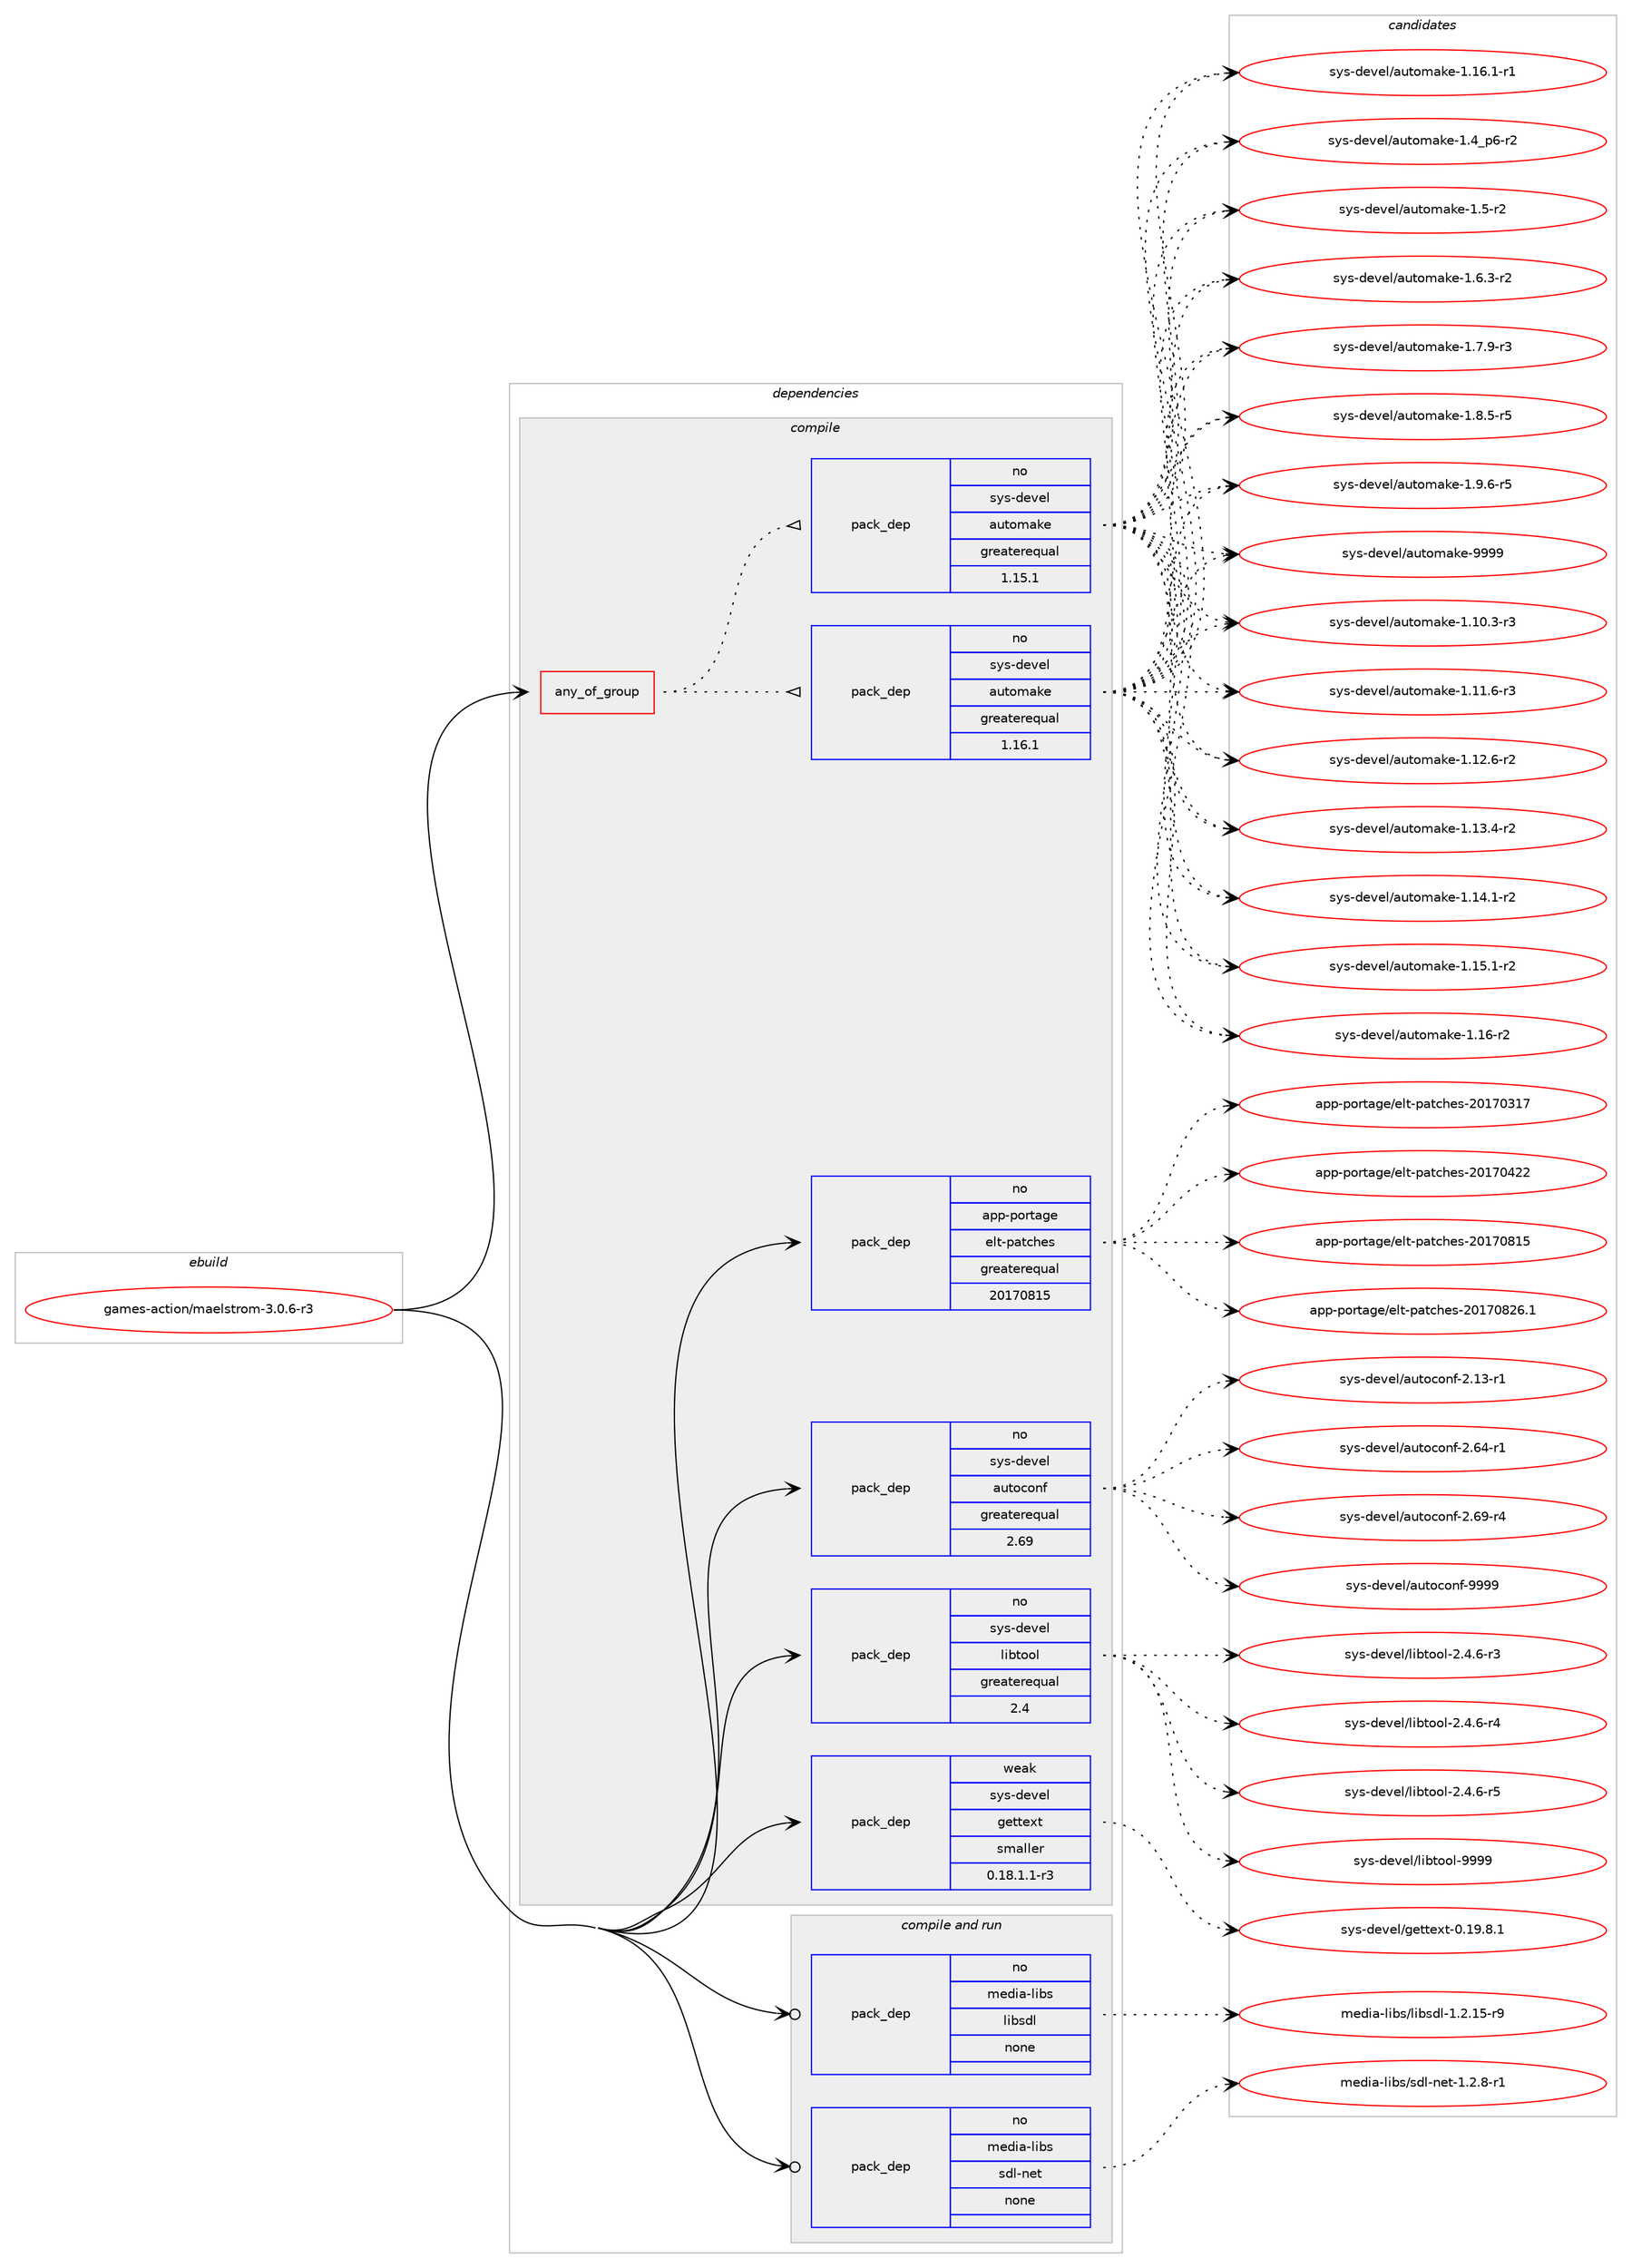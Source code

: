 digraph prolog {

# *************
# Graph options
# *************

newrank=true;
concentrate=true;
compound=true;
graph [rankdir=LR,fontname=Helvetica,fontsize=10,ranksep=1.5];#, ranksep=2.5, nodesep=0.2];
edge  [arrowhead=vee];
node  [fontname=Helvetica,fontsize=10];

# **********
# The ebuild
# **********

subgraph cluster_leftcol {
color=gray;
rank=same;
label=<<i>ebuild</i>>;
id [label="games-action/maelstrom-3.0.6-r3", color=red, width=4, href="../games-action/maelstrom-3.0.6-r3.svg"];
}

# ****************
# The dependencies
# ****************

subgraph cluster_midcol {
color=gray;
label=<<i>dependencies</i>>;
subgraph cluster_compile {
fillcolor="#eeeeee";
style=filled;
label=<<i>compile</i>>;
subgraph any23186 {
dependency1553438 [label=<<TABLE BORDER="0" CELLBORDER="1" CELLSPACING="0" CELLPADDING="4"><TR><TD CELLPADDING="10">any_of_group</TD></TR></TABLE>>, shape=none, color=red];subgraph pack1103643 {
dependency1553439 [label=<<TABLE BORDER="0" CELLBORDER="1" CELLSPACING="0" CELLPADDING="4" WIDTH="220"><TR><TD ROWSPAN="6" CELLPADDING="30">pack_dep</TD></TR><TR><TD WIDTH="110">no</TD></TR><TR><TD>sys-devel</TD></TR><TR><TD>automake</TD></TR><TR><TD>greaterequal</TD></TR><TR><TD>1.16.1</TD></TR></TABLE>>, shape=none, color=blue];
}
dependency1553438:e -> dependency1553439:w [weight=20,style="dotted",arrowhead="oinv"];
subgraph pack1103644 {
dependency1553440 [label=<<TABLE BORDER="0" CELLBORDER="1" CELLSPACING="0" CELLPADDING="4" WIDTH="220"><TR><TD ROWSPAN="6" CELLPADDING="30">pack_dep</TD></TR><TR><TD WIDTH="110">no</TD></TR><TR><TD>sys-devel</TD></TR><TR><TD>automake</TD></TR><TR><TD>greaterequal</TD></TR><TR><TD>1.15.1</TD></TR></TABLE>>, shape=none, color=blue];
}
dependency1553438:e -> dependency1553440:w [weight=20,style="dotted",arrowhead="oinv"];
}
id:e -> dependency1553438:w [weight=20,style="solid",arrowhead="vee"];
subgraph pack1103645 {
dependency1553441 [label=<<TABLE BORDER="0" CELLBORDER="1" CELLSPACING="0" CELLPADDING="4" WIDTH="220"><TR><TD ROWSPAN="6" CELLPADDING="30">pack_dep</TD></TR><TR><TD WIDTH="110">no</TD></TR><TR><TD>app-portage</TD></TR><TR><TD>elt-patches</TD></TR><TR><TD>greaterequal</TD></TR><TR><TD>20170815</TD></TR></TABLE>>, shape=none, color=blue];
}
id:e -> dependency1553441:w [weight=20,style="solid",arrowhead="vee"];
subgraph pack1103646 {
dependency1553442 [label=<<TABLE BORDER="0" CELLBORDER="1" CELLSPACING="0" CELLPADDING="4" WIDTH="220"><TR><TD ROWSPAN="6" CELLPADDING="30">pack_dep</TD></TR><TR><TD WIDTH="110">no</TD></TR><TR><TD>sys-devel</TD></TR><TR><TD>autoconf</TD></TR><TR><TD>greaterequal</TD></TR><TR><TD>2.69</TD></TR></TABLE>>, shape=none, color=blue];
}
id:e -> dependency1553442:w [weight=20,style="solid",arrowhead="vee"];
subgraph pack1103647 {
dependency1553443 [label=<<TABLE BORDER="0" CELLBORDER="1" CELLSPACING="0" CELLPADDING="4" WIDTH="220"><TR><TD ROWSPAN="6" CELLPADDING="30">pack_dep</TD></TR><TR><TD WIDTH="110">no</TD></TR><TR><TD>sys-devel</TD></TR><TR><TD>libtool</TD></TR><TR><TD>greaterequal</TD></TR><TR><TD>2.4</TD></TR></TABLE>>, shape=none, color=blue];
}
id:e -> dependency1553443:w [weight=20,style="solid",arrowhead="vee"];
subgraph pack1103648 {
dependency1553444 [label=<<TABLE BORDER="0" CELLBORDER="1" CELLSPACING="0" CELLPADDING="4" WIDTH="220"><TR><TD ROWSPAN="6" CELLPADDING="30">pack_dep</TD></TR><TR><TD WIDTH="110">weak</TD></TR><TR><TD>sys-devel</TD></TR><TR><TD>gettext</TD></TR><TR><TD>smaller</TD></TR><TR><TD>0.18.1.1-r3</TD></TR></TABLE>>, shape=none, color=blue];
}
id:e -> dependency1553444:w [weight=20,style="solid",arrowhead="vee"];
}
subgraph cluster_compileandrun {
fillcolor="#eeeeee";
style=filled;
label=<<i>compile and run</i>>;
subgraph pack1103649 {
dependency1553445 [label=<<TABLE BORDER="0" CELLBORDER="1" CELLSPACING="0" CELLPADDING="4" WIDTH="220"><TR><TD ROWSPAN="6" CELLPADDING="30">pack_dep</TD></TR><TR><TD WIDTH="110">no</TD></TR><TR><TD>media-libs</TD></TR><TR><TD>libsdl</TD></TR><TR><TD>none</TD></TR><TR><TD></TD></TR></TABLE>>, shape=none, color=blue];
}
id:e -> dependency1553445:w [weight=20,style="solid",arrowhead="odotvee"];
subgraph pack1103650 {
dependency1553446 [label=<<TABLE BORDER="0" CELLBORDER="1" CELLSPACING="0" CELLPADDING="4" WIDTH="220"><TR><TD ROWSPAN="6" CELLPADDING="30">pack_dep</TD></TR><TR><TD WIDTH="110">no</TD></TR><TR><TD>media-libs</TD></TR><TR><TD>sdl-net</TD></TR><TR><TD>none</TD></TR><TR><TD></TD></TR></TABLE>>, shape=none, color=blue];
}
id:e -> dependency1553446:w [weight=20,style="solid",arrowhead="odotvee"];
}
subgraph cluster_run {
fillcolor="#eeeeee";
style=filled;
label=<<i>run</i>>;
}
}

# **************
# The candidates
# **************

subgraph cluster_choices {
rank=same;
color=gray;
label=<<i>candidates</i>>;

subgraph choice1103643 {
color=black;
nodesep=1;
choice11512111545100101118101108479711711611110997107101454946494846514511451 [label="sys-devel/automake-1.10.3-r3", color=red, width=4,href="../sys-devel/automake-1.10.3-r3.svg"];
choice11512111545100101118101108479711711611110997107101454946494946544511451 [label="sys-devel/automake-1.11.6-r3", color=red, width=4,href="../sys-devel/automake-1.11.6-r3.svg"];
choice11512111545100101118101108479711711611110997107101454946495046544511450 [label="sys-devel/automake-1.12.6-r2", color=red, width=4,href="../sys-devel/automake-1.12.6-r2.svg"];
choice11512111545100101118101108479711711611110997107101454946495146524511450 [label="sys-devel/automake-1.13.4-r2", color=red, width=4,href="../sys-devel/automake-1.13.4-r2.svg"];
choice11512111545100101118101108479711711611110997107101454946495246494511450 [label="sys-devel/automake-1.14.1-r2", color=red, width=4,href="../sys-devel/automake-1.14.1-r2.svg"];
choice11512111545100101118101108479711711611110997107101454946495346494511450 [label="sys-devel/automake-1.15.1-r2", color=red, width=4,href="../sys-devel/automake-1.15.1-r2.svg"];
choice1151211154510010111810110847971171161111099710710145494649544511450 [label="sys-devel/automake-1.16-r2", color=red, width=4,href="../sys-devel/automake-1.16-r2.svg"];
choice11512111545100101118101108479711711611110997107101454946495446494511449 [label="sys-devel/automake-1.16.1-r1", color=red, width=4,href="../sys-devel/automake-1.16.1-r1.svg"];
choice115121115451001011181011084797117116111109971071014549465295112544511450 [label="sys-devel/automake-1.4_p6-r2", color=red, width=4,href="../sys-devel/automake-1.4_p6-r2.svg"];
choice11512111545100101118101108479711711611110997107101454946534511450 [label="sys-devel/automake-1.5-r2", color=red, width=4,href="../sys-devel/automake-1.5-r2.svg"];
choice115121115451001011181011084797117116111109971071014549465446514511450 [label="sys-devel/automake-1.6.3-r2", color=red, width=4,href="../sys-devel/automake-1.6.3-r2.svg"];
choice115121115451001011181011084797117116111109971071014549465546574511451 [label="sys-devel/automake-1.7.9-r3", color=red, width=4,href="../sys-devel/automake-1.7.9-r3.svg"];
choice115121115451001011181011084797117116111109971071014549465646534511453 [label="sys-devel/automake-1.8.5-r5", color=red, width=4,href="../sys-devel/automake-1.8.5-r5.svg"];
choice115121115451001011181011084797117116111109971071014549465746544511453 [label="sys-devel/automake-1.9.6-r5", color=red, width=4,href="../sys-devel/automake-1.9.6-r5.svg"];
choice115121115451001011181011084797117116111109971071014557575757 [label="sys-devel/automake-9999", color=red, width=4,href="../sys-devel/automake-9999.svg"];
dependency1553439:e -> choice11512111545100101118101108479711711611110997107101454946494846514511451:w [style=dotted,weight="100"];
dependency1553439:e -> choice11512111545100101118101108479711711611110997107101454946494946544511451:w [style=dotted,weight="100"];
dependency1553439:e -> choice11512111545100101118101108479711711611110997107101454946495046544511450:w [style=dotted,weight="100"];
dependency1553439:e -> choice11512111545100101118101108479711711611110997107101454946495146524511450:w [style=dotted,weight="100"];
dependency1553439:e -> choice11512111545100101118101108479711711611110997107101454946495246494511450:w [style=dotted,weight="100"];
dependency1553439:e -> choice11512111545100101118101108479711711611110997107101454946495346494511450:w [style=dotted,weight="100"];
dependency1553439:e -> choice1151211154510010111810110847971171161111099710710145494649544511450:w [style=dotted,weight="100"];
dependency1553439:e -> choice11512111545100101118101108479711711611110997107101454946495446494511449:w [style=dotted,weight="100"];
dependency1553439:e -> choice115121115451001011181011084797117116111109971071014549465295112544511450:w [style=dotted,weight="100"];
dependency1553439:e -> choice11512111545100101118101108479711711611110997107101454946534511450:w [style=dotted,weight="100"];
dependency1553439:e -> choice115121115451001011181011084797117116111109971071014549465446514511450:w [style=dotted,weight="100"];
dependency1553439:e -> choice115121115451001011181011084797117116111109971071014549465546574511451:w [style=dotted,weight="100"];
dependency1553439:e -> choice115121115451001011181011084797117116111109971071014549465646534511453:w [style=dotted,weight="100"];
dependency1553439:e -> choice115121115451001011181011084797117116111109971071014549465746544511453:w [style=dotted,weight="100"];
dependency1553439:e -> choice115121115451001011181011084797117116111109971071014557575757:w [style=dotted,weight="100"];
}
subgraph choice1103644 {
color=black;
nodesep=1;
choice11512111545100101118101108479711711611110997107101454946494846514511451 [label="sys-devel/automake-1.10.3-r3", color=red, width=4,href="../sys-devel/automake-1.10.3-r3.svg"];
choice11512111545100101118101108479711711611110997107101454946494946544511451 [label="sys-devel/automake-1.11.6-r3", color=red, width=4,href="../sys-devel/automake-1.11.6-r3.svg"];
choice11512111545100101118101108479711711611110997107101454946495046544511450 [label="sys-devel/automake-1.12.6-r2", color=red, width=4,href="../sys-devel/automake-1.12.6-r2.svg"];
choice11512111545100101118101108479711711611110997107101454946495146524511450 [label="sys-devel/automake-1.13.4-r2", color=red, width=4,href="../sys-devel/automake-1.13.4-r2.svg"];
choice11512111545100101118101108479711711611110997107101454946495246494511450 [label="sys-devel/automake-1.14.1-r2", color=red, width=4,href="../sys-devel/automake-1.14.1-r2.svg"];
choice11512111545100101118101108479711711611110997107101454946495346494511450 [label="sys-devel/automake-1.15.1-r2", color=red, width=4,href="../sys-devel/automake-1.15.1-r2.svg"];
choice1151211154510010111810110847971171161111099710710145494649544511450 [label="sys-devel/automake-1.16-r2", color=red, width=4,href="../sys-devel/automake-1.16-r2.svg"];
choice11512111545100101118101108479711711611110997107101454946495446494511449 [label="sys-devel/automake-1.16.1-r1", color=red, width=4,href="../sys-devel/automake-1.16.1-r1.svg"];
choice115121115451001011181011084797117116111109971071014549465295112544511450 [label="sys-devel/automake-1.4_p6-r2", color=red, width=4,href="../sys-devel/automake-1.4_p6-r2.svg"];
choice11512111545100101118101108479711711611110997107101454946534511450 [label="sys-devel/automake-1.5-r2", color=red, width=4,href="../sys-devel/automake-1.5-r2.svg"];
choice115121115451001011181011084797117116111109971071014549465446514511450 [label="sys-devel/automake-1.6.3-r2", color=red, width=4,href="../sys-devel/automake-1.6.3-r2.svg"];
choice115121115451001011181011084797117116111109971071014549465546574511451 [label="sys-devel/automake-1.7.9-r3", color=red, width=4,href="../sys-devel/automake-1.7.9-r3.svg"];
choice115121115451001011181011084797117116111109971071014549465646534511453 [label="sys-devel/automake-1.8.5-r5", color=red, width=4,href="../sys-devel/automake-1.8.5-r5.svg"];
choice115121115451001011181011084797117116111109971071014549465746544511453 [label="sys-devel/automake-1.9.6-r5", color=red, width=4,href="../sys-devel/automake-1.9.6-r5.svg"];
choice115121115451001011181011084797117116111109971071014557575757 [label="sys-devel/automake-9999", color=red, width=4,href="../sys-devel/automake-9999.svg"];
dependency1553440:e -> choice11512111545100101118101108479711711611110997107101454946494846514511451:w [style=dotted,weight="100"];
dependency1553440:e -> choice11512111545100101118101108479711711611110997107101454946494946544511451:w [style=dotted,weight="100"];
dependency1553440:e -> choice11512111545100101118101108479711711611110997107101454946495046544511450:w [style=dotted,weight="100"];
dependency1553440:e -> choice11512111545100101118101108479711711611110997107101454946495146524511450:w [style=dotted,weight="100"];
dependency1553440:e -> choice11512111545100101118101108479711711611110997107101454946495246494511450:w [style=dotted,weight="100"];
dependency1553440:e -> choice11512111545100101118101108479711711611110997107101454946495346494511450:w [style=dotted,weight="100"];
dependency1553440:e -> choice1151211154510010111810110847971171161111099710710145494649544511450:w [style=dotted,weight="100"];
dependency1553440:e -> choice11512111545100101118101108479711711611110997107101454946495446494511449:w [style=dotted,weight="100"];
dependency1553440:e -> choice115121115451001011181011084797117116111109971071014549465295112544511450:w [style=dotted,weight="100"];
dependency1553440:e -> choice11512111545100101118101108479711711611110997107101454946534511450:w [style=dotted,weight="100"];
dependency1553440:e -> choice115121115451001011181011084797117116111109971071014549465446514511450:w [style=dotted,weight="100"];
dependency1553440:e -> choice115121115451001011181011084797117116111109971071014549465546574511451:w [style=dotted,weight="100"];
dependency1553440:e -> choice115121115451001011181011084797117116111109971071014549465646534511453:w [style=dotted,weight="100"];
dependency1553440:e -> choice115121115451001011181011084797117116111109971071014549465746544511453:w [style=dotted,weight="100"];
dependency1553440:e -> choice115121115451001011181011084797117116111109971071014557575757:w [style=dotted,weight="100"];
}
subgraph choice1103645 {
color=black;
nodesep=1;
choice97112112451121111141169710310147101108116451129711699104101115455048495548514955 [label="app-portage/elt-patches-20170317", color=red, width=4,href="../app-portage/elt-patches-20170317.svg"];
choice97112112451121111141169710310147101108116451129711699104101115455048495548525050 [label="app-portage/elt-patches-20170422", color=red, width=4,href="../app-portage/elt-patches-20170422.svg"];
choice97112112451121111141169710310147101108116451129711699104101115455048495548564953 [label="app-portage/elt-patches-20170815", color=red, width=4,href="../app-portage/elt-patches-20170815.svg"];
choice971121124511211111411697103101471011081164511297116991041011154550484955485650544649 [label="app-portage/elt-patches-20170826.1", color=red, width=4,href="../app-portage/elt-patches-20170826.1.svg"];
dependency1553441:e -> choice97112112451121111141169710310147101108116451129711699104101115455048495548514955:w [style=dotted,weight="100"];
dependency1553441:e -> choice97112112451121111141169710310147101108116451129711699104101115455048495548525050:w [style=dotted,weight="100"];
dependency1553441:e -> choice97112112451121111141169710310147101108116451129711699104101115455048495548564953:w [style=dotted,weight="100"];
dependency1553441:e -> choice971121124511211111411697103101471011081164511297116991041011154550484955485650544649:w [style=dotted,weight="100"];
}
subgraph choice1103646 {
color=black;
nodesep=1;
choice1151211154510010111810110847971171161119911111010245504649514511449 [label="sys-devel/autoconf-2.13-r1", color=red, width=4,href="../sys-devel/autoconf-2.13-r1.svg"];
choice1151211154510010111810110847971171161119911111010245504654524511449 [label="sys-devel/autoconf-2.64-r1", color=red, width=4,href="../sys-devel/autoconf-2.64-r1.svg"];
choice1151211154510010111810110847971171161119911111010245504654574511452 [label="sys-devel/autoconf-2.69-r4", color=red, width=4,href="../sys-devel/autoconf-2.69-r4.svg"];
choice115121115451001011181011084797117116111991111101024557575757 [label="sys-devel/autoconf-9999", color=red, width=4,href="../sys-devel/autoconf-9999.svg"];
dependency1553442:e -> choice1151211154510010111810110847971171161119911111010245504649514511449:w [style=dotted,weight="100"];
dependency1553442:e -> choice1151211154510010111810110847971171161119911111010245504654524511449:w [style=dotted,weight="100"];
dependency1553442:e -> choice1151211154510010111810110847971171161119911111010245504654574511452:w [style=dotted,weight="100"];
dependency1553442:e -> choice115121115451001011181011084797117116111991111101024557575757:w [style=dotted,weight="100"];
}
subgraph choice1103647 {
color=black;
nodesep=1;
choice1151211154510010111810110847108105981161111111084550465246544511451 [label="sys-devel/libtool-2.4.6-r3", color=red, width=4,href="../sys-devel/libtool-2.4.6-r3.svg"];
choice1151211154510010111810110847108105981161111111084550465246544511452 [label="sys-devel/libtool-2.4.6-r4", color=red, width=4,href="../sys-devel/libtool-2.4.6-r4.svg"];
choice1151211154510010111810110847108105981161111111084550465246544511453 [label="sys-devel/libtool-2.4.6-r5", color=red, width=4,href="../sys-devel/libtool-2.4.6-r5.svg"];
choice1151211154510010111810110847108105981161111111084557575757 [label="sys-devel/libtool-9999", color=red, width=4,href="../sys-devel/libtool-9999.svg"];
dependency1553443:e -> choice1151211154510010111810110847108105981161111111084550465246544511451:w [style=dotted,weight="100"];
dependency1553443:e -> choice1151211154510010111810110847108105981161111111084550465246544511452:w [style=dotted,weight="100"];
dependency1553443:e -> choice1151211154510010111810110847108105981161111111084550465246544511453:w [style=dotted,weight="100"];
dependency1553443:e -> choice1151211154510010111810110847108105981161111111084557575757:w [style=dotted,weight="100"];
}
subgraph choice1103648 {
color=black;
nodesep=1;
choice1151211154510010111810110847103101116116101120116454846495746564649 [label="sys-devel/gettext-0.19.8.1", color=red, width=4,href="../sys-devel/gettext-0.19.8.1.svg"];
dependency1553444:e -> choice1151211154510010111810110847103101116116101120116454846495746564649:w [style=dotted,weight="100"];
}
subgraph choice1103649 {
color=black;
nodesep=1;
choice1091011001059745108105981154710810598115100108454946504649534511457 [label="media-libs/libsdl-1.2.15-r9", color=red, width=4,href="../media-libs/libsdl-1.2.15-r9.svg"];
dependency1553445:e -> choice1091011001059745108105981154710810598115100108454946504649534511457:w [style=dotted,weight="100"];
}
subgraph choice1103650 {
color=black;
nodesep=1;
choice10910110010597451081059811547115100108451101011164549465046564511449 [label="media-libs/sdl-net-1.2.8-r1", color=red, width=4,href="../media-libs/sdl-net-1.2.8-r1.svg"];
dependency1553446:e -> choice10910110010597451081059811547115100108451101011164549465046564511449:w [style=dotted,weight="100"];
}
}

}
